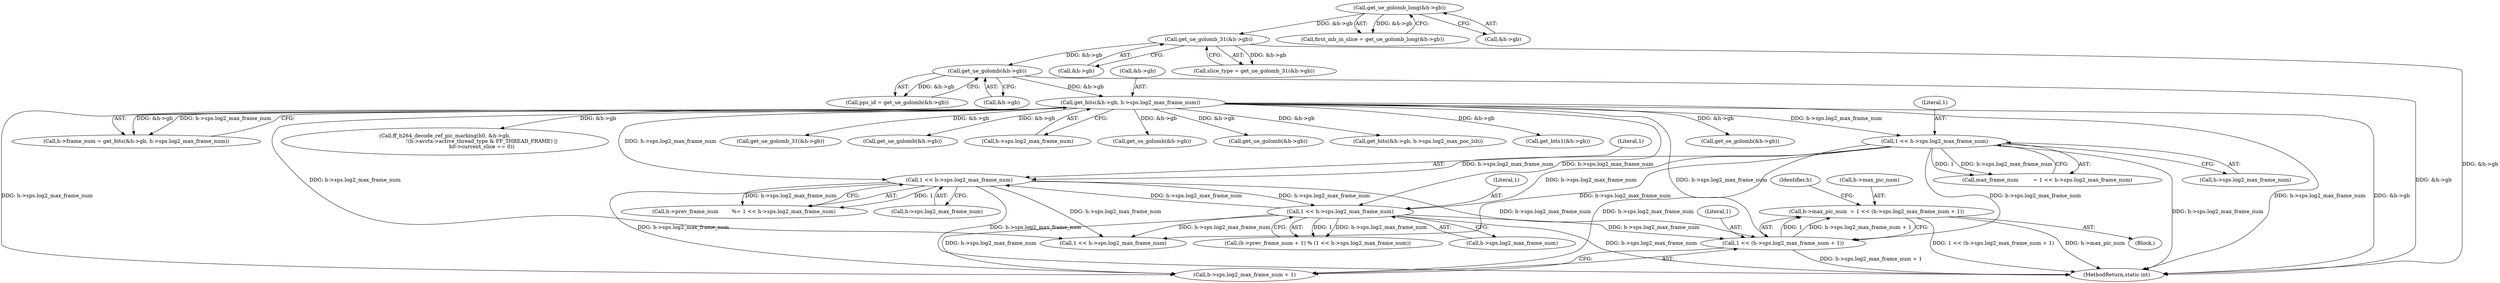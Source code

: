 digraph "0_FFmpeg_29ffeef5e73b8f41ff3a3f2242d356759c66f91f@pointer" {
"1002103" [label="(Call,h->max_pic_num  = 1 << (h->sps.log2_max_frame_num + 1))"];
"1002107" [label="(Call,1 << (h->sps.log2_max_frame_num + 1))"];
"1001556" [label="(Call,1 << h->sps.log2_max_frame_num)"];
"1000997" [label="(Call,get_bits(&h->gb, h->sps.log2_max_frame_num))"];
"1000300" [label="(Call,get_ue_golomb(&h->gb))"];
"1000230" [label="(Call,get_ue_golomb_31(&h->gb))"];
"1000168" [label="(Call,get_ue_golomb_long(&h->gb))"];
"1001479" [label="(Call,1 << h->sps.log2_max_frame_num)"];
"1001208" [label="(Call,1 << h->sps.log2_max_frame_num)"];
"1002119" [label="(Identifier,h)"];
"1001208" [label="(Call,1 << h->sps.log2_max_frame_num)"];
"1002195" [label="(Call,get_se_golomb(&h->gb))"];
"1000997" [label="(Call,get_bits(&h->gb, h->sps.log2_max_frame_num))"];
"1000993" [label="(Call,h->frame_num = get_bits(&h->gb, h->sps.log2_max_frame_num))"];
"1001480" [label="(Literal,1)"];
"1000231" [label="(Call,&h->gb)"];
"1003435" [label="(MethodReturn,static int)"];
"1002411" [label="(Call,ff_h264_decode_ref_pic_marking(h0, &h->gb,\n                                             !(h->avctx->active_thread_type & FF_THREAD_FRAME) ||\n                                             h0->current_slice == 0))"];
"1000228" [label="(Call,slice_type = get_ue_golomb_31(&h->gb))"];
"1001558" [label="(Call,h->sps.log2_max_frame_num)"];
"1002107" [label="(Call,1 << (h->sps.log2_max_frame_num + 1))"];
"1002109" [label="(Call,h->sps.log2_max_frame_num + 1)"];
"1002108" [label="(Literal,1)"];
"1000998" [label="(Call,&h->gb)"];
"1001479" [label="(Call,1 << h->sps.log2_max_frame_num)"];
"1001473" [label="(Call,(h->prev_frame_num + 1) % (1 << h->sps.log2_max_frame_num))"];
"1002502" [label="(Call,get_ue_golomb_31(&h->gb))"];
"1002122" [label="(Call,get_ue_golomb(&h->gb))"];
"1001002" [label="(Call,h->sps.log2_max_frame_num)"];
"1001557" [label="(Literal,1)"];
"1002538" [label="(Call,get_se_golomb(&h->gb))"];
"1001481" [label="(Call,h->sps.log2_max_frame_num)"];
"1002104" [label="(Call,h->max_pic_num)"];
"1001209" [label="(Literal,1)"];
"1000166" [label="(Call,first_mb_in_slice = get_ue_golomb_long(&h->gb))"];
"1001206" [label="(Call,max_frame_num         = 1 << h->sps.log2_max_frame_num)"];
"1001210" [label="(Call,h->sps.log2_max_frame_num)"];
"1002248" [label="(Call,get_ue_golomb(&h->gb))"];
"1000230" [label="(Call,get_ue_golomb_31(&h->gb))"];
"1002140" [label="(Call,get_bits(&h->gb, h->sps.log2_max_poc_lsb))"];
"1001556" [label="(Call,1 << h->sps.log2_max_frame_num)"];
"1000300" [label="(Call,get_ue_golomb(&h->gb))"];
"1002091" [label="(Block,)"];
"1000168" [label="(Call,get_ue_golomb_long(&h->gb))"];
"1000301" [label="(Call,&h->gb)"];
"1001073" [label="(Call,get_bits1(&h->gb))"];
"1000298" [label="(Call,pps_id = get_ue_golomb(&h->gb))"];
"1002083" [label="(Call,1 << h->sps.log2_max_frame_num)"];
"1000169" [label="(Call,&h->gb)"];
"1002103" [label="(Call,h->max_pic_num  = 1 << (h->sps.log2_max_frame_num + 1))"];
"1001552" [label="(Call,h->prev_frame_num        %= 1 << h->sps.log2_max_frame_num)"];
"1002103" -> "1002091"  [label="AST: "];
"1002103" -> "1002107"  [label="CFG: "];
"1002104" -> "1002103"  [label="AST: "];
"1002107" -> "1002103"  [label="AST: "];
"1002119" -> "1002103"  [label="CFG: "];
"1002103" -> "1003435"  [label="DDG: 1 << (h->sps.log2_max_frame_num + 1)"];
"1002103" -> "1003435"  [label="DDG: h->max_pic_num"];
"1002107" -> "1002103"  [label="DDG: 1"];
"1002107" -> "1002103"  [label="DDG: h->sps.log2_max_frame_num + 1"];
"1002107" -> "1002109"  [label="CFG: "];
"1002108" -> "1002107"  [label="AST: "];
"1002109" -> "1002107"  [label="AST: "];
"1002107" -> "1003435"  [label="DDG: h->sps.log2_max_frame_num + 1"];
"1001556" -> "1002107"  [label="DDG: h->sps.log2_max_frame_num"];
"1000997" -> "1002107"  [label="DDG: h->sps.log2_max_frame_num"];
"1001479" -> "1002107"  [label="DDG: h->sps.log2_max_frame_num"];
"1001208" -> "1002107"  [label="DDG: h->sps.log2_max_frame_num"];
"1001556" -> "1001552"  [label="AST: "];
"1001556" -> "1001558"  [label="CFG: "];
"1001557" -> "1001556"  [label="AST: "];
"1001558" -> "1001556"  [label="AST: "];
"1001552" -> "1001556"  [label="CFG: "];
"1001556" -> "1003435"  [label="DDG: h->sps.log2_max_frame_num"];
"1001556" -> "1001479"  [label="DDG: h->sps.log2_max_frame_num"];
"1001556" -> "1001552"  [label="DDG: 1"];
"1001556" -> "1001552"  [label="DDG: h->sps.log2_max_frame_num"];
"1000997" -> "1001556"  [label="DDG: h->sps.log2_max_frame_num"];
"1001479" -> "1001556"  [label="DDG: h->sps.log2_max_frame_num"];
"1001208" -> "1001556"  [label="DDG: h->sps.log2_max_frame_num"];
"1001556" -> "1002083"  [label="DDG: h->sps.log2_max_frame_num"];
"1001556" -> "1002109"  [label="DDG: h->sps.log2_max_frame_num"];
"1000997" -> "1000993"  [label="AST: "];
"1000997" -> "1001002"  [label="CFG: "];
"1000998" -> "1000997"  [label="AST: "];
"1001002" -> "1000997"  [label="AST: "];
"1000993" -> "1000997"  [label="CFG: "];
"1000997" -> "1003435"  [label="DDG: &h->gb"];
"1000997" -> "1003435"  [label="DDG: h->sps.log2_max_frame_num"];
"1000997" -> "1000993"  [label="DDG: &h->gb"];
"1000997" -> "1000993"  [label="DDG: h->sps.log2_max_frame_num"];
"1000300" -> "1000997"  [label="DDG: &h->gb"];
"1000997" -> "1001073"  [label="DDG: &h->gb"];
"1000997" -> "1001208"  [label="DDG: h->sps.log2_max_frame_num"];
"1000997" -> "1001479"  [label="DDG: h->sps.log2_max_frame_num"];
"1000997" -> "1002083"  [label="DDG: h->sps.log2_max_frame_num"];
"1000997" -> "1002109"  [label="DDG: h->sps.log2_max_frame_num"];
"1000997" -> "1002122"  [label="DDG: &h->gb"];
"1000997" -> "1002140"  [label="DDG: &h->gb"];
"1000997" -> "1002195"  [label="DDG: &h->gb"];
"1000997" -> "1002248"  [label="DDG: &h->gb"];
"1000997" -> "1002411"  [label="DDG: &h->gb"];
"1000997" -> "1002502"  [label="DDG: &h->gb"];
"1000997" -> "1002538"  [label="DDG: &h->gb"];
"1000300" -> "1000298"  [label="AST: "];
"1000300" -> "1000301"  [label="CFG: "];
"1000301" -> "1000300"  [label="AST: "];
"1000298" -> "1000300"  [label="CFG: "];
"1000300" -> "1003435"  [label="DDG: &h->gb"];
"1000300" -> "1000298"  [label="DDG: &h->gb"];
"1000230" -> "1000300"  [label="DDG: &h->gb"];
"1000230" -> "1000228"  [label="AST: "];
"1000230" -> "1000231"  [label="CFG: "];
"1000231" -> "1000230"  [label="AST: "];
"1000228" -> "1000230"  [label="CFG: "];
"1000230" -> "1003435"  [label="DDG: &h->gb"];
"1000230" -> "1000228"  [label="DDG: &h->gb"];
"1000168" -> "1000230"  [label="DDG: &h->gb"];
"1000168" -> "1000166"  [label="AST: "];
"1000168" -> "1000169"  [label="CFG: "];
"1000169" -> "1000168"  [label="AST: "];
"1000166" -> "1000168"  [label="CFG: "];
"1000168" -> "1000166"  [label="DDG: &h->gb"];
"1001479" -> "1001473"  [label="AST: "];
"1001479" -> "1001481"  [label="CFG: "];
"1001480" -> "1001479"  [label="AST: "];
"1001481" -> "1001479"  [label="AST: "];
"1001473" -> "1001479"  [label="CFG: "];
"1001479" -> "1003435"  [label="DDG: h->sps.log2_max_frame_num"];
"1001479" -> "1001473"  [label="DDG: 1"];
"1001479" -> "1001473"  [label="DDG: h->sps.log2_max_frame_num"];
"1001208" -> "1001479"  [label="DDG: h->sps.log2_max_frame_num"];
"1001479" -> "1002083"  [label="DDG: h->sps.log2_max_frame_num"];
"1001479" -> "1002109"  [label="DDG: h->sps.log2_max_frame_num"];
"1001208" -> "1001206"  [label="AST: "];
"1001208" -> "1001210"  [label="CFG: "];
"1001209" -> "1001208"  [label="AST: "];
"1001210" -> "1001208"  [label="AST: "];
"1001206" -> "1001208"  [label="CFG: "];
"1001208" -> "1003435"  [label="DDG: h->sps.log2_max_frame_num"];
"1001208" -> "1001206"  [label="DDG: 1"];
"1001208" -> "1001206"  [label="DDG: h->sps.log2_max_frame_num"];
"1001208" -> "1002083"  [label="DDG: h->sps.log2_max_frame_num"];
"1001208" -> "1002109"  [label="DDG: h->sps.log2_max_frame_num"];
}
